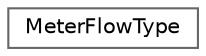 digraph "Graphical Class Hierarchy"
{
 // LATEX_PDF_SIZE
  bgcolor="transparent";
  edge [fontname=Helvetica,fontsize=10,labelfontname=Helvetica,labelfontsize=10];
  node [fontname=Helvetica,fontsize=10,shape=box,height=0.2,width=0.4];
  rankdir="LR";
  Node0 [id="Node000000",label="MeterFlowType",height=0.2,width=0.4,color="grey40", fillcolor="white", style="filled",URL="$struct_meter_flow_type.html",tooltip="Structure representing a water flow meter type."];
}
